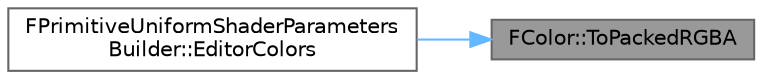 digraph "FColor::ToPackedRGBA"
{
 // INTERACTIVE_SVG=YES
 // LATEX_PDF_SIZE
  bgcolor="transparent";
  edge [fontname=Helvetica,fontsize=10,labelfontname=Helvetica,labelfontsize=10];
  node [fontname=Helvetica,fontsize=10,shape=box,height=0.2,width=0.4];
  rankdir="RL";
  Node1 [id="Node000001",label="FColor::ToPackedRGBA",height=0.2,width=0.4,color="gray40", fillcolor="grey60", style="filled", fontcolor="black",tooltip="Gets the color in a packed uint32 format packed in the order RGBA."];
  Node1 -> Node2 [id="edge1_Node000001_Node000002",dir="back",color="steelblue1",style="solid",tooltip=" "];
  Node2 [id="Node000002",label="FPrimitiveUniformShaderParameters\lBuilder::EditorColors",height=0.2,width=0.4,color="grey40", fillcolor="white", style="filled",URL="$d3/dc5/structFPrimitiveUniformShaderParametersBuilder.html#a682e0fb467a00229bf06fc57447e7eb3",tooltip=" "];
}
